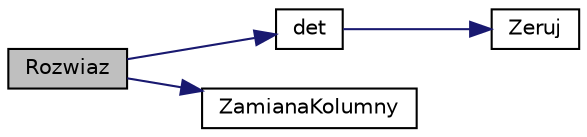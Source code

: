 digraph G
{
  edge [fontname="Helvetica",fontsize="10",labelfontname="Helvetica",labelfontsize="10"];
  node [fontname="Helvetica",fontsize="10",shape=record];
  rankdir="LR";
  Node1 [label="Rozwiaz",height=0.2,width=0.4,color="black", fillcolor="grey75", style="filled" fontcolor="black"];
  Node1 -> Node2 [color="midnightblue",fontsize="10",style="solid",fontname="Helvetica"];
  Node2 [label="det",height=0.2,width=0.4,color="black", fillcolor="white", style="filled",URL="$macierz_8hh.html#a7663239456df7dcbb08535e9b796660b",tooltip="Funkcja wyliczająca wyznacznik macierzy."];
  Node2 -> Node3 [color="midnightblue",fontsize="10",style="solid",fontname="Helvetica"];
  Node3 [label="Zeruj",height=0.2,width=0.4,color="black", fillcolor="white", style="filled",URL="$liczba_8hh.html#a9f00901b0352e2e70919b56533206d30"];
  Node1 -> Node4 [color="midnightblue",fontsize="10",style="solid",fontname="Helvetica"];
  Node4 [label="ZamianaKolumny",height=0.2,width=0.4,color="black", fillcolor="white", style="filled",URL="$uklad_8hh.html#a26d5fd8b7ebcddfdf9b42c4ce3b47d50",tooltip="Funkcja służąca do podstawienia w miejsce wybranej kolumny macierzy wektora wyrazów wolnych..."];
}
